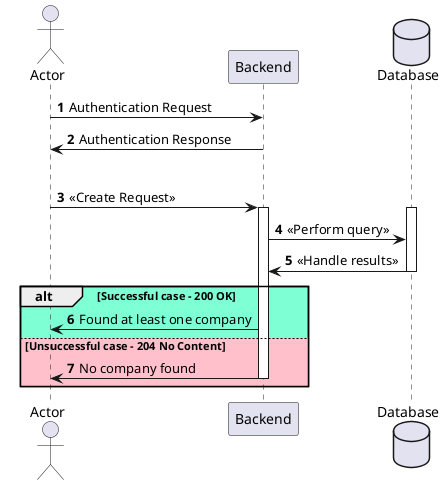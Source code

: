 @startuml
autonumber
actor    Actor    as user
participant Backend as backend
user -> backend: Authentication Request
backend -> user: Authentication Response
group Perform Get Companies
  user -> backend: << Create Request >>
  activate backend
  database Database as database
  activate database
  backend -> database: << Perform query >>
  database -> backend: << Handle results >>
  deactivate database
  alt #Aquamarine Successful case - 200 OK
    backend -> user: Found at least one company
  else #Pink Unsuccessful case - 204 No Content
    backend -> user: No company found
  deactivate backend
end
@enduml